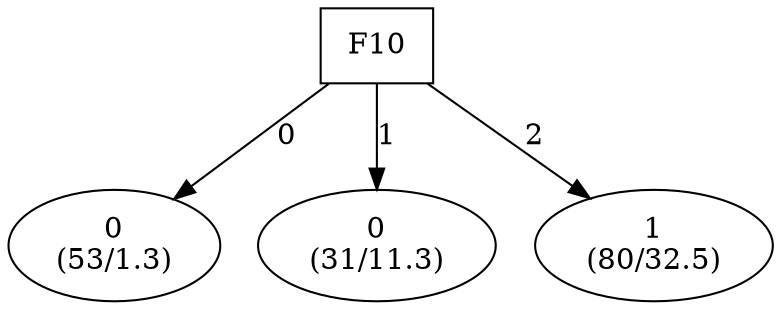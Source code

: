 digraph YaDT {
n0 [ shape=box, label="F10\n"]
n0 -> n1 [label="0"]
n1 [ shape=ellipse, label="0\n(53/1.3)"]
n0 -> n2 [label="1"]
n2 [ shape=ellipse, label="0\n(31/11.3)"]
n0 -> n3 [label="2"]
n3 [ shape=ellipse, label="1\n(80/32.5)"]
}
